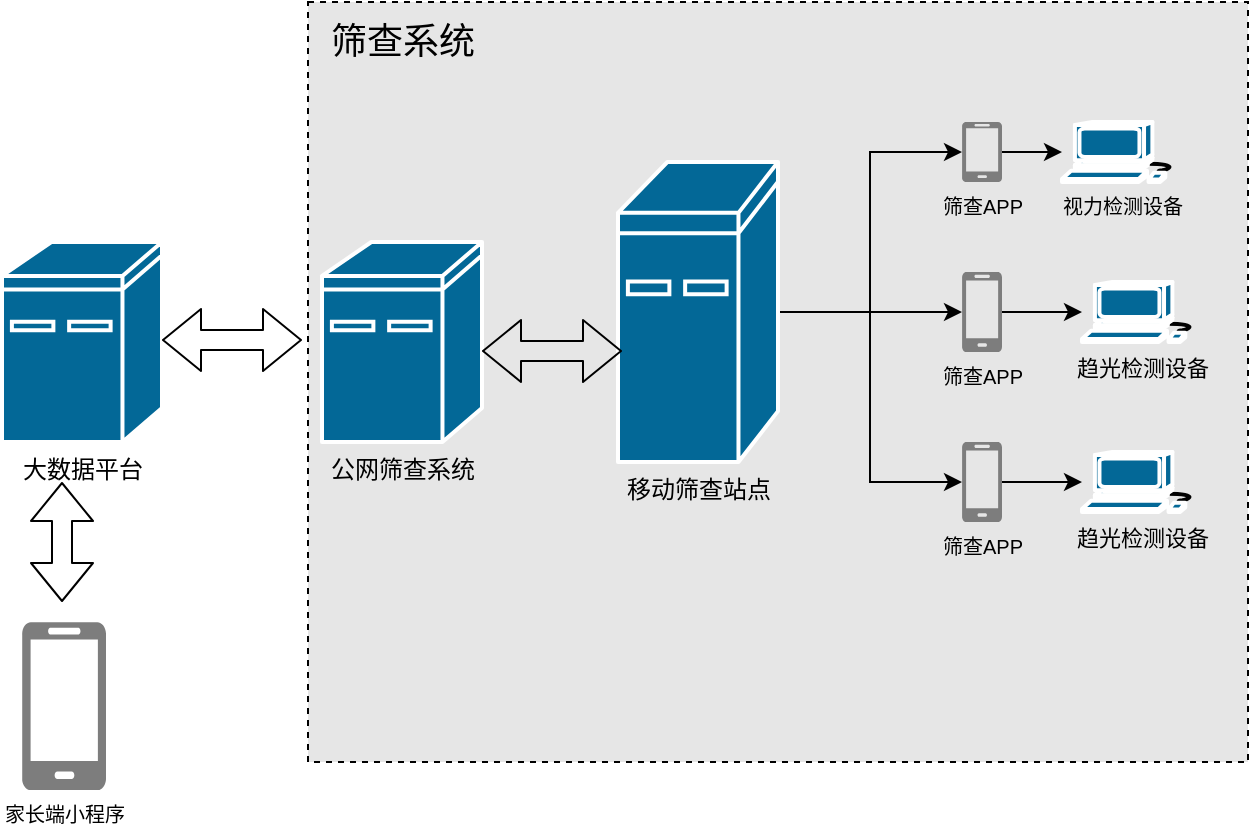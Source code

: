 <mxfile version="10.8.4" type="github"><diagram id="kzXCEF_5-yqjXw4J4IGD" name="第 1 页"><mxGraphModel dx="804" dy="582" grid="1" gridSize="10" guides="1" tooltips="1" connect="1" arrows="1" fold="1" page="1" pageScale="1" pageWidth="827" pageHeight="1169" math="0" shadow="0"><root><mxCell id="0"/><mxCell id="1" parent="0"/><mxCell id="5q-kZq9xouK1pvvAOOOa-1" value="" style="rounded=0;whiteSpace=wrap;html=1;dashed=1;fillColor=#E6E6E6;fontSize=15;" vertex="1" parent="1"><mxGeometry x="223" y="60" width="470" height="380" as="geometry"/></mxCell><mxCell id="W_7OysAFR_XC9mEf4Vg_-26" style="edgeStyle=orthogonalEdgeStyle;rounded=0;orthogonalLoop=1;jettySize=auto;html=1;exitX=1;exitY=0.5;exitDx=0;exitDy=0;exitPerimeter=0;entryX=0;entryY=0.5;entryDx=0;entryDy=0;entryPerimeter=0;endSize=6;fontSize=10;" edge="1" parent="1" source="W_7OysAFR_XC9mEf4Vg_-4" target="W_7OysAFR_XC9mEf4Vg_-5"><mxGeometry relative="1" as="geometry"/></mxCell><mxCell id="W_7OysAFR_XC9mEf4Vg_-28" style="edgeStyle=orthogonalEdgeStyle;rounded=0;orthogonalLoop=1;jettySize=auto;html=1;exitX=1;exitY=0.5;exitDx=0;exitDy=0;exitPerimeter=0;entryX=0;entryY=0.5;entryDx=0;entryDy=0;entryPerimeter=0;endSize=6;fontSize=10;" edge="1" parent="1" source="W_7OysAFR_XC9mEf4Vg_-4" target="W_7OysAFR_XC9mEf4Vg_-12"><mxGeometry relative="1" as="geometry"/></mxCell><mxCell id="W_7OysAFR_XC9mEf4Vg_-29" style="edgeStyle=orthogonalEdgeStyle;rounded=0;orthogonalLoop=1;jettySize=auto;html=1;exitX=1;exitY=0.5;exitDx=0;exitDy=0;exitPerimeter=0;entryX=0;entryY=0.5;entryDx=0;entryDy=0;entryPerimeter=0;endSize=6;fontSize=10;" edge="1" parent="1" source="W_7OysAFR_XC9mEf4Vg_-4" target="W_7OysAFR_XC9mEf4Vg_-24"><mxGeometry relative="1" as="geometry"/></mxCell><mxCell id="W_7OysAFR_XC9mEf4Vg_-4" value="移动筛查站点" style="shape=mxgraph.cisco.computers_and_peripherals.ibm_mini_as400;html=1;pointerEvents=1;dashed=0;fillColor=#036897;strokeColor=#ffffff;strokeWidth=2;verticalLabelPosition=bottom;verticalAlign=top;align=center;outlineConnect=0;" vertex="1" parent="1"><mxGeometry x="378" y="140" width="80" height="150" as="geometry"/></mxCell><mxCell id="W_7OysAFR_XC9mEf4Vg_-10" style="edgeStyle=orthogonalEdgeStyle;rounded=0;orthogonalLoop=1;jettySize=auto;html=1;exitX=1;exitY=0.5;exitDx=0;exitDy=0;exitPerimeter=0;endSize=6;fontSize=10;" edge="1" parent="1" source="W_7OysAFR_XC9mEf4Vg_-5" target="W_7OysAFR_XC9mEf4Vg_-6"><mxGeometry relative="1" as="geometry"/></mxCell><mxCell id="W_7OysAFR_XC9mEf4Vg_-5" value="&lt;font style=&quot;font-size: 10px;&quot;&gt;筛查APP&lt;/font&gt;" style="pointerEvents=1;shadow=0;dashed=0;html=1;strokeColor=none;labelPosition=center;verticalLabelPosition=bottom;verticalAlign=top;align=center;shape=mxgraph.azure.mobile;fillColor=#7D7D7D;fontSize=10;" vertex="1" parent="1"><mxGeometry x="550" y="120" width="20" height="30" as="geometry"/></mxCell><mxCell id="W_7OysAFR_XC9mEf4Vg_-6" value="视力检测设备" style="shape=mxgraph.cisco.computers_and_peripherals.workstation;html=1;pointerEvents=1;dashed=0;fillColor=#036897;strokeColor=#ffffff;strokeWidth=2;verticalLabelPosition=bottom;verticalAlign=top;align=center;outlineConnect=0;fontSize=10;" vertex="1" parent="1"><mxGeometry x="600" y="120" width="60" height="30" as="geometry"/></mxCell><mxCell id="W_7OysAFR_XC9mEf4Vg_-11" style="edgeStyle=orthogonalEdgeStyle;rounded=0;orthogonalLoop=1;jettySize=auto;html=1;exitX=1;exitY=0.5;exitDx=0;exitDy=0;exitPerimeter=0;endSize=6;fontSize=10;" edge="1" parent="1" source="W_7OysAFR_XC9mEf4Vg_-12" target="W_7OysAFR_XC9mEf4Vg_-13"><mxGeometry relative="1" as="geometry"/></mxCell><mxCell id="W_7OysAFR_XC9mEf4Vg_-12" value="筛查APP" style="pointerEvents=1;shadow=0;dashed=0;html=1;strokeColor=none;labelPosition=center;verticalLabelPosition=bottom;verticalAlign=top;align=center;shape=mxgraph.azure.mobile;fillColor=#7D7D7D;fontSize=10;" vertex="1" parent="1"><mxGeometry x="550" y="195" width="20" height="40" as="geometry"/></mxCell><mxCell id="W_7OysAFR_XC9mEf4Vg_-13" value="&lt;font style=&quot;font-size: 11px&quot; face=&quot;Times New Roman&quot;&gt;趋光检测设备&lt;/font&gt;" style="shape=mxgraph.cisco.computers_and_peripherals.workstation;html=1;pointerEvents=1;dashed=0;fillColor=#036897;strokeColor=#ffffff;strokeWidth=2;verticalLabelPosition=bottom;verticalAlign=top;align=center;outlineConnect=0;fontSize=10;" vertex="1" parent="1"><mxGeometry x="610" y="200" width="60" height="30" as="geometry"/></mxCell><mxCell id="W_7OysAFR_XC9mEf4Vg_-23" style="edgeStyle=orthogonalEdgeStyle;rounded=0;orthogonalLoop=1;jettySize=auto;html=1;exitX=1;exitY=0.5;exitDx=0;exitDy=0;exitPerimeter=0;endSize=6;fontSize=10;" edge="1" parent="1" source="W_7OysAFR_XC9mEf4Vg_-24" target="W_7OysAFR_XC9mEf4Vg_-25"><mxGeometry relative="1" as="geometry"/></mxCell><mxCell id="W_7OysAFR_XC9mEf4Vg_-24" value="筛查APP" style="pointerEvents=1;shadow=0;dashed=0;html=1;strokeColor=none;labelPosition=center;verticalLabelPosition=bottom;verticalAlign=top;align=center;shape=mxgraph.azure.mobile;fillColor=#7D7D7D;fontSize=10;" vertex="1" parent="1"><mxGeometry x="550" y="280" width="20" height="40" as="geometry"/></mxCell><mxCell id="W_7OysAFR_XC9mEf4Vg_-25" value="&lt;font style=&quot;font-size: 11px&quot; face=&quot;Times New Roman&quot;&gt;趋光检测设备&lt;/font&gt;" style="shape=mxgraph.cisco.computers_and_peripherals.workstation;html=1;pointerEvents=1;dashed=0;fillColor=#036897;strokeColor=#ffffff;strokeWidth=2;verticalLabelPosition=bottom;verticalAlign=top;align=center;outlineConnect=0;fontSize=10;" vertex="1" parent="1"><mxGeometry x="610" y="285" width="60" height="30" as="geometry"/></mxCell><mxCell id="W_7OysAFR_XC9mEf4Vg_-31" value="公网筛查系统" style="shape=mxgraph.cisco.computers_and_peripherals.ibm_mini_as400;html=1;pointerEvents=1;dashed=0;fillColor=#036897;strokeColor=#ffffff;strokeWidth=2;verticalLabelPosition=bottom;verticalAlign=top;align=center;outlineConnect=0;" vertex="1" parent="1"><mxGeometry x="230" y="180" width="80" height="100" as="geometry"/></mxCell><mxCell id="W_7OysAFR_XC9mEf4Vg_-32" value="大数据平台" style="shape=mxgraph.cisco.computers_and_peripherals.ibm_mini_as400;html=1;pointerEvents=1;dashed=0;fillColor=#036897;strokeColor=#ffffff;strokeWidth=2;verticalLabelPosition=bottom;verticalAlign=top;align=center;outlineConnect=0;" vertex="1" parent="1"><mxGeometry x="70" y="180" width="80" height="100" as="geometry"/></mxCell><mxCell id="W_7OysAFR_XC9mEf4Vg_-33" value="家长端小程序" style="pointerEvents=1;shadow=0;dashed=0;html=1;strokeColor=none;labelPosition=center;verticalLabelPosition=bottom;verticalAlign=top;align=center;shape=mxgraph.azure.mobile;fillColor=#7D7D7D;fontSize=10;" vertex="1" parent="1"><mxGeometry x="80" y="370" width="42" height="84" as="geometry"/></mxCell><mxCell id="W_7OysAFR_XC9mEf4Vg_-37" value="" style="shape=flexArrow;endArrow=classic;startArrow=classic;html=1;fontSize=10;" edge="1" parent="1"><mxGeometry width="50" height="50" relative="1" as="geometry"><mxPoint x="310" y="234.5" as="sourcePoint"/><mxPoint x="380" y="234.5" as="targetPoint"/></mxGeometry></mxCell><mxCell id="W_7OysAFR_XC9mEf4Vg_-38" value="" style="shape=flexArrow;endArrow=classic;startArrow=classic;html=1;fontSize=10;" edge="1" parent="1"><mxGeometry width="50" height="50" relative="1" as="geometry"><mxPoint x="150" y="229" as="sourcePoint"/><mxPoint x="220" y="229" as="targetPoint"/></mxGeometry></mxCell><mxCell id="W_7OysAFR_XC9mEf4Vg_-39" value="" style="shape=flexArrow;endArrow=classic;startArrow=classic;html=1;fontSize=10;" edge="1" parent="1"><mxGeometry width="50" height="50" relative="1" as="geometry"><mxPoint x="100" y="360" as="sourcePoint"/><mxPoint x="100" y="300" as="targetPoint"/></mxGeometry></mxCell><mxCell id="5q-kZq9xouK1pvvAOOOa-2" value="筛查系统" style="text;html=1;resizable=0;autosize=1;align=center;verticalAlign=middle;points=[];fillColor=none;strokeColor=none;rounded=0;dashed=1;fontSize=18;" vertex="1" parent="1"><mxGeometry x="230" y="70" width="80" height="20" as="geometry"/></mxCell></root></mxGraphModel></diagram><diagram id="EQUGvW0L9-g1kMrZ19aH" name="第 2 页"><mxGraphModel dx="804" dy="582" grid="1" gridSize="10" guides="1" tooltips="1" connect="1" arrows="1" fold="1" page="1" pageScale="1" pageWidth="827" pageHeight="1169" math="0" shadow="0"><root><mxCell id="WSQ3FkAEQtya0-vOCaGg-0"/><mxCell id="WSQ3FkAEQtya0-vOCaGg-1" parent="WSQ3FkAEQtya0-vOCaGg-0"/><mxCell id="WSQ3FkAEQtya0-vOCaGg-25" value="" style="rounded=0;whiteSpace=wrap;html=1;fillColor=#ffe6cc;fontSize=10;dashed=1;strokeColor=#d79b00;" vertex="1" parent="WSQ3FkAEQtya0-vOCaGg-1"><mxGeometry x="458" y="50" width="282" height="390" as="geometry"/></mxCell><mxCell id="WSQ3FkAEQtya0-vOCaGg-23" value="" style="rounded=0;whiteSpace=wrap;html=1;fillColor=#E6E6E6;fontSize=10;" vertex="1" parent="WSQ3FkAEQtya0-vOCaGg-1"><mxGeometry x="50" y="50" width="330" height="390" as="geometry"/></mxCell><mxCell id="WSQ3FkAEQtya0-vOCaGg-3" style="edgeStyle=orthogonalEdgeStyle;rounded=0;orthogonalLoop=1;jettySize=auto;html=1;exitX=1;exitY=0.5;exitDx=0;exitDy=0;exitPerimeter=0;entryX=0;entryY=0.5;entryDx=0;entryDy=0;entryPerimeter=0;endSize=6;fontSize=10;" edge="1" parent="WSQ3FkAEQtya0-vOCaGg-1" source="WSQ3FkAEQtya0-vOCaGg-6" target="WSQ3FkAEQtya0-vOCaGg-8"><mxGeometry relative="1" as="geometry"/></mxCell><mxCell id="WSQ3FkAEQtya0-vOCaGg-4" style="edgeStyle=orthogonalEdgeStyle;rounded=0;orthogonalLoop=1;jettySize=auto;html=1;exitX=1;exitY=0.5;exitDx=0;exitDy=0;exitPerimeter=0;entryX=0;entryY=0.5;entryDx=0;entryDy=0;entryPerimeter=0;endSize=6;fontSize=10;" edge="1" parent="WSQ3FkAEQtya0-vOCaGg-1" source="WSQ3FkAEQtya0-vOCaGg-6" target="WSQ3FkAEQtya0-vOCaGg-11"><mxGeometry relative="1" as="geometry"/></mxCell><mxCell id="WSQ3FkAEQtya0-vOCaGg-5" style="edgeStyle=orthogonalEdgeStyle;rounded=0;orthogonalLoop=1;jettySize=auto;html=1;exitX=1;exitY=0.5;exitDx=0;exitDy=0;exitPerimeter=0;entryX=0;entryY=0.5;entryDx=0;entryDy=0;entryPerimeter=0;endSize=6;fontSize=10;" edge="1" parent="WSQ3FkAEQtya0-vOCaGg-1" source="WSQ3FkAEQtya0-vOCaGg-6" target="WSQ3FkAEQtya0-vOCaGg-14"><mxGeometry relative="1" as="geometry"/></mxCell><mxCell id="WSQ3FkAEQtya0-vOCaGg-6" value="移动筛查站点" style="shape=mxgraph.cisco.computers_and_peripherals.ibm_mini_as400;html=1;pointerEvents=1;dashed=0;fillColor=#036897;strokeColor=#ffffff;strokeWidth=2;verticalLabelPosition=bottom;verticalAlign=top;align=center;outlineConnect=0;" vertex="1" parent="WSQ3FkAEQtya0-vOCaGg-1"><mxGeometry x="378" y="140" width="80" height="150" as="geometry"/></mxCell><mxCell id="WSQ3FkAEQtya0-vOCaGg-7" style="edgeStyle=orthogonalEdgeStyle;rounded=0;orthogonalLoop=1;jettySize=auto;html=1;exitX=1;exitY=0.5;exitDx=0;exitDy=0;exitPerimeter=0;endSize=6;fontSize=10;" edge="1" parent="WSQ3FkAEQtya0-vOCaGg-1" source="WSQ3FkAEQtya0-vOCaGg-8" target="WSQ3FkAEQtya0-vOCaGg-9"><mxGeometry relative="1" as="geometry"/></mxCell><mxCell id="WSQ3FkAEQtya0-vOCaGg-8" value="&lt;font style=&quot;font-size: 10px;&quot;&gt;筛查APP&lt;/font&gt;" style="pointerEvents=1;shadow=0;dashed=0;html=1;strokeColor=none;labelPosition=center;verticalLabelPosition=bottom;verticalAlign=top;align=center;shape=mxgraph.azure.mobile;fillColor=#7D7D7D;fontSize=10;" vertex="1" parent="WSQ3FkAEQtya0-vOCaGg-1"><mxGeometry x="550" y="120" width="20" height="30" as="geometry"/></mxCell><mxCell id="WSQ3FkAEQtya0-vOCaGg-9" value="视力检测设备" style="shape=mxgraph.cisco.computers_and_peripherals.workstation;html=1;pointerEvents=1;dashed=0;fillColor=#036897;strokeColor=#ffffff;strokeWidth=2;verticalLabelPosition=bottom;verticalAlign=top;align=center;outlineConnect=0;fontSize=10;" vertex="1" parent="WSQ3FkAEQtya0-vOCaGg-1"><mxGeometry x="600" y="120" width="60" height="30" as="geometry"/></mxCell><mxCell id="WSQ3FkAEQtya0-vOCaGg-10" style="edgeStyle=orthogonalEdgeStyle;rounded=0;orthogonalLoop=1;jettySize=auto;html=1;exitX=1;exitY=0.5;exitDx=0;exitDy=0;exitPerimeter=0;endSize=6;fontSize=10;" edge="1" parent="WSQ3FkAEQtya0-vOCaGg-1" source="WSQ3FkAEQtya0-vOCaGg-11" target="WSQ3FkAEQtya0-vOCaGg-12"><mxGeometry relative="1" as="geometry"/></mxCell><mxCell id="WSQ3FkAEQtya0-vOCaGg-11" value="筛查APP" style="pointerEvents=1;shadow=0;dashed=0;html=1;strokeColor=none;labelPosition=center;verticalLabelPosition=bottom;verticalAlign=top;align=center;shape=mxgraph.azure.mobile;fillColor=#7D7D7D;fontSize=10;" vertex="1" parent="WSQ3FkAEQtya0-vOCaGg-1"><mxGeometry x="550" y="195" width="20" height="40" as="geometry"/></mxCell><mxCell id="WSQ3FkAEQtya0-vOCaGg-12" value="&lt;font style=&quot;font-size: 11px&quot; face=&quot;Times New Roman&quot;&gt;趋光检测设备&lt;/font&gt;" style="shape=mxgraph.cisco.computers_and_peripherals.workstation;html=1;pointerEvents=1;dashed=0;fillColor=#036897;strokeColor=#ffffff;strokeWidth=2;verticalLabelPosition=bottom;verticalAlign=top;align=center;outlineConnect=0;fontSize=10;" vertex="1" parent="WSQ3FkAEQtya0-vOCaGg-1"><mxGeometry x="610" y="200" width="60" height="30" as="geometry"/></mxCell><mxCell id="WSQ3FkAEQtya0-vOCaGg-13" style="edgeStyle=orthogonalEdgeStyle;rounded=0;orthogonalLoop=1;jettySize=auto;html=1;exitX=1;exitY=0.5;exitDx=0;exitDy=0;exitPerimeter=0;endSize=6;fontSize=10;" edge="1" parent="WSQ3FkAEQtya0-vOCaGg-1" source="WSQ3FkAEQtya0-vOCaGg-14" target="WSQ3FkAEQtya0-vOCaGg-15"><mxGeometry relative="1" as="geometry"/></mxCell><mxCell id="WSQ3FkAEQtya0-vOCaGg-14" value="筛查APP" style="pointerEvents=1;shadow=0;dashed=0;html=1;strokeColor=none;labelPosition=center;verticalLabelPosition=bottom;verticalAlign=top;align=center;shape=mxgraph.azure.mobile;fillColor=#7D7D7D;fontSize=10;" vertex="1" parent="WSQ3FkAEQtya0-vOCaGg-1"><mxGeometry x="550" y="280" width="20" height="40" as="geometry"/></mxCell><mxCell id="WSQ3FkAEQtya0-vOCaGg-15" value="&lt;font style=&quot;font-size: 11px&quot; face=&quot;Times New Roman&quot;&gt;趋光检测设备&lt;/font&gt;" style="shape=mxgraph.cisco.computers_and_peripherals.workstation;html=1;pointerEvents=1;dashed=0;fillColor=#036897;strokeColor=#ffffff;strokeWidth=2;verticalLabelPosition=bottom;verticalAlign=top;align=center;outlineConnect=0;fontSize=10;" vertex="1" parent="WSQ3FkAEQtya0-vOCaGg-1"><mxGeometry x="610" y="285" width="60" height="30" as="geometry"/></mxCell><mxCell id="WSQ3FkAEQtya0-vOCaGg-16" value="公网筛查系统" style="shape=mxgraph.cisco.computers_and_peripherals.ibm_mini_as400;html=1;pointerEvents=1;dashed=0;fillColor=#036897;strokeColor=#ffffff;strokeWidth=2;verticalLabelPosition=bottom;verticalAlign=top;align=center;outlineConnect=0;" vertex="1" parent="WSQ3FkAEQtya0-vOCaGg-1"><mxGeometry x="230" y="180" width="80" height="100" as="geometry"/></mxCell><mxCell id="WSQ3FkAEQtya0-vOCaGg-17" value="大数据平台" style="shape=mxgraph.cisco.computers_and_peripherals.ibm_mini_as400;html=1;pointerEvents=1;dashed=0;fillColor=#036897;strokeColor=#ffffff;strokeWidth=2;verticalLabelPosition=bottom;verticalAlign=top;align=center;outlineConnect=0;" vertex="1" parent="WSQ3FkAEQtya0-vOCaGg-1"><mxGeometry x="70" y="180" width="80" height="100" as="geometry"/></mxCell><mxCell id="WSQ3FkAEQtya0-vOCaGg-18" value="家长端小程序" style="pointerEvents=1;shadow=0;dashed=0;html=1;strokeColor=none;labelPosition=center;verticalLabelPosition=bottom;verticalAlign=top;align=center;shape=mxgraph.azure.mobile;fillColor=#7D7D7D;fontSize=10;" vertex="1" parent="WSQ3FkAEQtya0-vOCaGg-1"><mxGeometry x="80" y="360" width="40" height="60" as="geometry"/></mxCell><mxCell id="WSQ3FkAEQtya0-vOCaGg-19" value="" style="shape=flexArrow;endArrow=classic;startArrow=classic;html=1;fontSize=10;" edge="1" parent="WSQ3FkAEQtya0-vOCaGg-1"><mxGeometry width="50" height="50" relative="1" as="geometry"><mxPoint x="310" y="234.5" as="sourcePoint"/><mxPoint x="380" y="234.5" as="targetPoint"/></mxGeometry></mxCell><mxCell id="WSQ3FkAEQtya0-vOCaGg-20" value="" style="shape=flexArrow;endArrow=classic;startArrow=classic;html=1;fontSize=10;" edge="1" parent="WSQ3FkAEQtya0-vOCaGg-1"><mxGeometry width="50" height="50" relative="1" as="geometry"><mxPoint x="150" y="229" as="sourcePoint"/><mxPoint x="220" y="229" as="targetPoint"/></mxGeometry></mxCell><mxCell id="WSQ3FkAEQtya0-vOCaGg-21" value="" style="shape=flexArrow;endArrow=classic;startArrow=classic;html=1;fontSize=10;" edge="1" parent="WSQ3FkAEQtya0-vOCaGg-1"><mxGeometry width="50" height="50" relative="1" as="geometry"><mxPoint x="100" y="360" as="sourcePoint"/><mxPoint x="100" y="300" as="targetPoint"/></mxGeometry></mxCell><mxCell id="WSQ3FkAEQtya0-vOCaGg-24" value="基于互联网" style="text;html=1;resizable=0;autosize=1;align=center;verticalAlign=middle;points=[];fillColor=none;strokeColor=none;rounded=0;fontSize=15;" vertex="1" parent="WSQ3FkAEQtya0-vOCaGg-1"><mxGeometry x="50" y="50" width="80" height="20" as="geometry"/></mxCell><mxCell id="WSQ3FkAEQtya0-vOCaGg-26" value="基于局域网" style="text;html=1;resizable=0;autosize=1;align=center;verticalAlign=middle;points=[];fillColor=none;strokeColor=none;rounded=0;fontSize=15;" vertex="1" parent="WSQ3FkAEQtya0-vOCaGg-1"><mxGeometry x="458" y="50" width="80" height="20" as="geometry"/></mxCell></root></mxGraphModel></diagram></mxfile>
